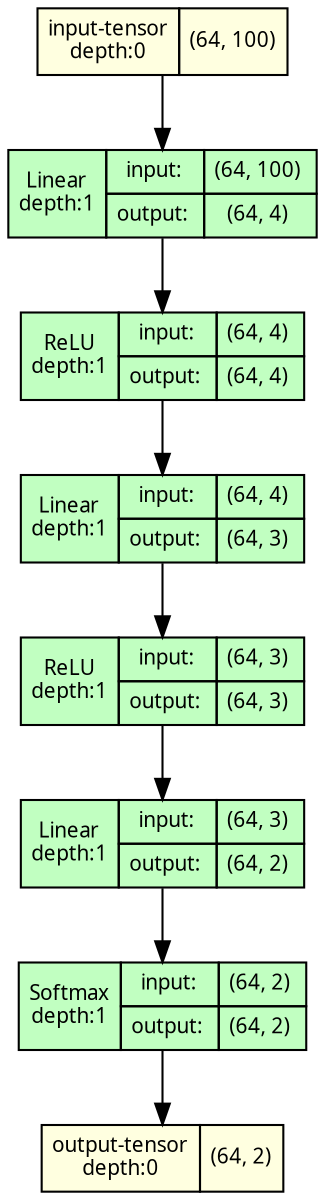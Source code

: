 strict digraph q3_model {
	graph [ordering=in rankdir=TB size="12.0,12.0"]
	node [align=left fontname="Linux libertine" fontsize=10 height=0.2 margin=0 ranksep=0.1 shape=plaintext style=filled]
	edge [fontsize=10]
	0 [label=<
                    <TABLE BORDER="0" CELLBORDER="1"
                    CELLSPACING="0" CELLPADDING="4">
                        <TR><TD>input-tensor<BR/>depth:0</TD><TD>(64, 100)</TD></TR>
                    </TABLE>> fillcolor=lightyellow]
	1 [label=<
                    <TABLE BORDER="0" CELLBORDER="1"
                    CELLSPACING="0" CELLPADDING="4">
                    <TR>
                        <TD ROWSPAN="2">Linear<BR/>depth:1</TD>
                        <TD COLSPAN="2">input:</TD>
                        <TD COLSPAN="2">(64, 100) </TD>
                    </TR>
                    <TR>
                        <TD COLSPAN="2">output: </TD>
                        <TD COLSPAN="2">(64, 4) </TD>
                    </TR>
                    </TABLE>> fillcolor=darkseagreen1]
	2 [label=<
                    <TABLE BORDER="0" CELLBORDER="1"
                    CELLSPACING="0" CELLPADDING="4">
                    <TR>
                        <TD ROWSPAN="2">ReLU<BR/>depth:1</TD>
                        <TD COLSPAN="2">input:</TD>
                        <TD COLSPAN="2">(64, 4) </TD>
                    </TR>
                    <TR>
                        <TD COLSPAN="2">output: </TD>
                        <TD COLSPAN="2">(64, 4) </TD>
                    </TR>
                    </TABLE>> fillcolor=darkseagreen1]
	3 [label=<
                    <TABLE BORDER="0" CELLBORDER="1"
                    CELLSPACING="0" CELLPADDING="4">
                    <TR>
                        <TD ROWSPAN="2">Linear<BR/>depth:1</TD>
                        <TD COLSPAN="2">input:</TD>
                        <TD COLSPAN="2">(64, 4) </TD>
                    </TR>
                    <TR>
                        <TD COLSPAN="2">output: </TD>
                        <TD COLSPAN="2">(64, 3) </TD>
                    </TR>
                    </TABLE>> fillcolor=darkseagreen1]
	4 [label=<
                    <TABLE BORDER="0" CELLBORDER="1"
                    CELLSPACING="0" CELLPADDING="4">
                    <TR>
                        <TD ROWSPAN="2">ReLU<BR/>depth:1</TD>
                        <TD COLSPAN="2">input:</TD>
                        <TD COLSPAN="2">(64, 3) </TD>
                    </TR>
                    <TR>
                        <TD COLSPAN="2">output: </TD>
                        <TD COLSPAN="2">(64, 3) </TD>
                    </TR>
                    </TABLE>> fillcolor=darkseagreen1]
	5 [label=<
                    <TABLE BORDER="0" CELLBORDER="1"
                    CELLSPACING="0" CELLPADDING="4">
                    <TR>
                        <TD ROWSPAN="2">Linear<BR/>depth:1</TD>
                        <TD COLSPAN="2">input:</TD>
                        <TD COLSPAN="2">(64, 3) </TD>
                    </TR>
                    <TR>
                        <TD COLSPAN="2">output: </TD>
                        <TD COLSPAN="2">(64, 2) </TD>
                    </TR>
                    </TABLE>> fillcolor=darkseagreen1]
	6 [label=<
                    <TABLE BORDER="0" CELLBORDER="1"
                    CELLSPACING="0" CELLPADDING="4">
                    <TR>
                        <TD ROWSPAN="2">Softmax<BR/>depth:1</TD>
                        <TD COLSPAN="2">input:</TD>
                        <TD COLSPAN="2">(64, 2) </TD>
                    </TR>
                    <TR>
                        <TD COLSPAN="2">output: </TD>
                        <TD COLSPAN="2">(64, 2) </TD>
                    </TR>
                    </TABLE>> fillcolor=darkseagreen1]
	7 [label=<
                    <TABLE BORDER="0" CELLBORDER="1"
                    CELLSPACING="0" CELLPADDING="4">
                        <TR><TD>output-tensor<BR/>depth:0</TD><TD>(64, 2)</TD></TR>
                    </TABLE>> fillcolor=lightyellow]
	0 -> 1
	1 -> 2
	2 -> 3
	3 -> 4
	4 -> 5
	5 -> 6
	6 -> 7
}
